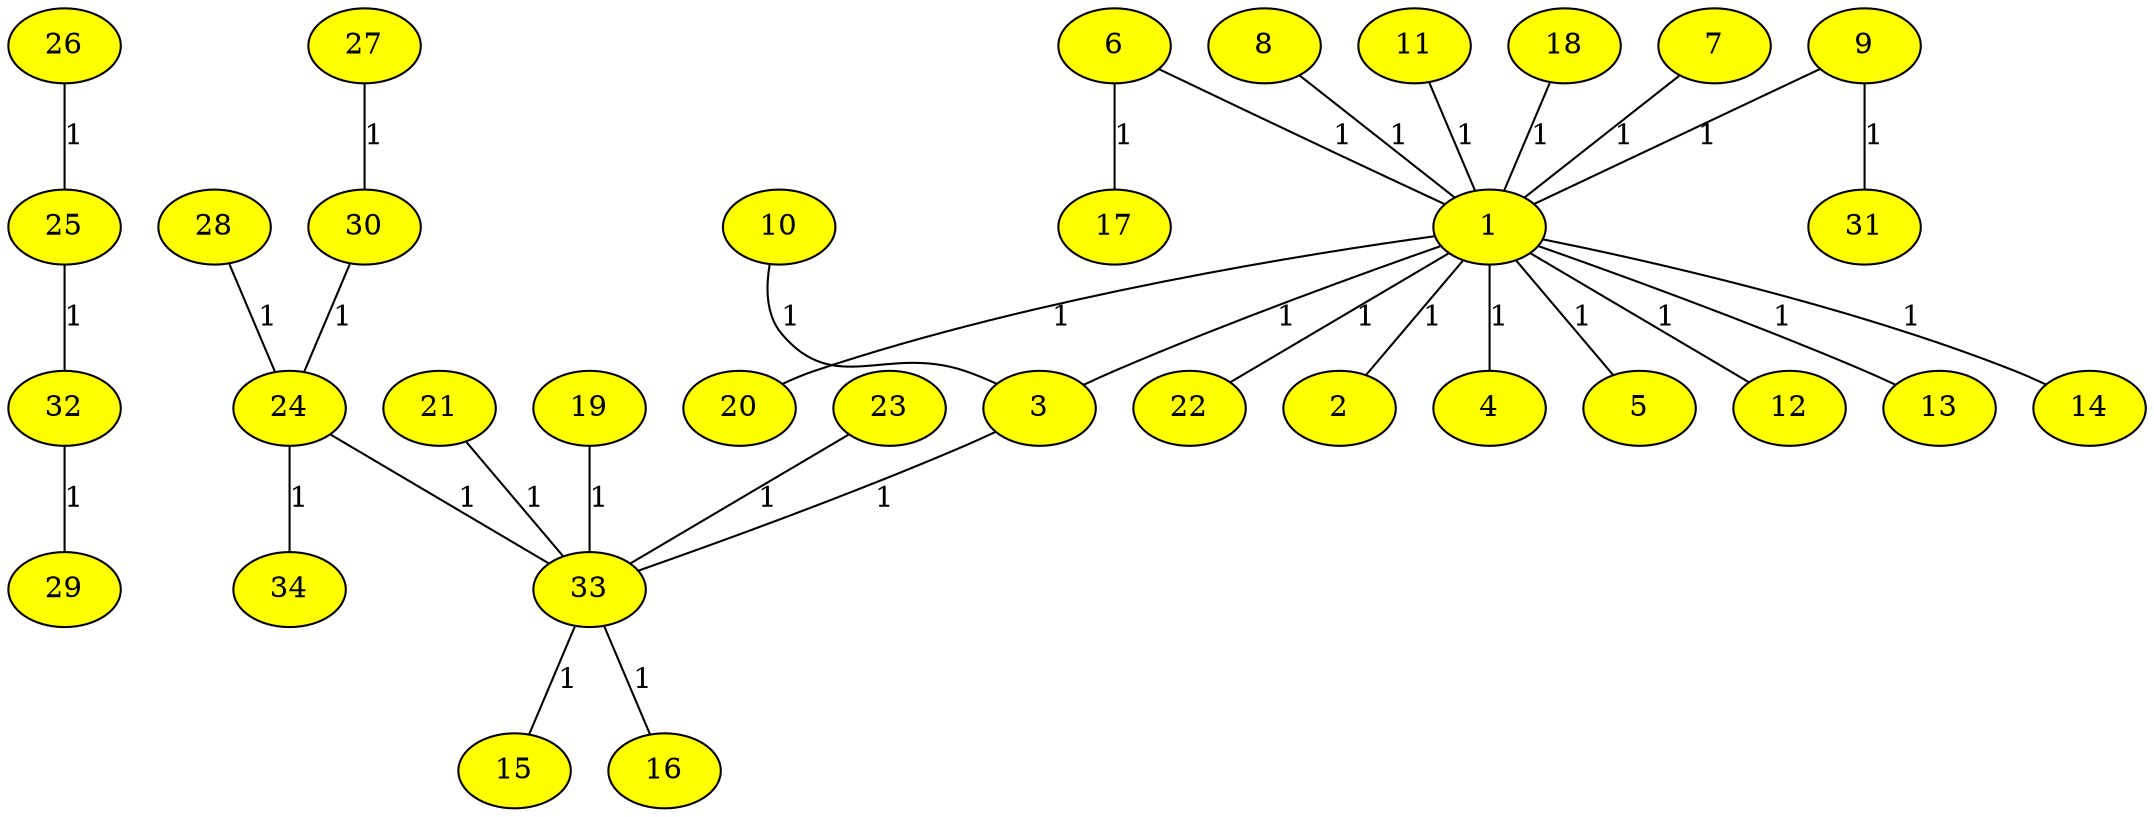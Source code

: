 graph graphutils
{
  splines=true;
  node [ color = black, fillcolor = white, style = filled ];
  "26" -- "25" [w=1,label=1];
  "26" [fillcolor="#ffff00"];
  "25" -- "32" [w=1,label=1];
  "25" [fillcolor="#ffff00"];
  "6" -- "1" [w=1,label=1];
  "6" -- "17" [w=1,label=1];
  "6" [fillcolor="#ffff00"];
  "18" -- "1" [w=1,label=1];
  "18" [fillcolor="#ffff00"];
  "7" -- "1" [w=1,label=1];
  "7" [fillcolor="#ffff00"];
  "17" [fillcolor="#ffff00"];
  "28" -- "24" [w=1,label=1];
  "28" [fillcolor="#ffff00"];
  "8" -- "1" [w=1,label=1];
  "8" [fillcolor="#ffff00"];
  "27" -- "30" [w=1,label=1];
  "27" [fillcolor="#ffff00"];
  "11" -- "1" [w=1,label=1];
  "11" [fillcolor="#ffff00"];
  "9" -- "1" [w=1,label=1];
  "9" -- "31" [w=1,label=1];
  "9" [fillcolor="#ffff00"];
  "10" -- "3" [w=1,label=1];
  "10" [fillcolor="#ffff00"];
  "21" -- "33" [w=1,label=1];
  "21" [fillcolor="#ffff00"];
  "1" -- "2" [w=1,label=1];
  "1" -- "3" [w=1,label=1];
  "1" -- "4" [w=1,label=1];
  "1" -- "5" [w=1,label=1];
  "1" -- "12" [w=1,label=1];
  "1" -- "13" [w=1,label=1];
  "1" -- "14" [w=1,label=1];
  "1" -- "20" [w=1,label=1];
  "1" -- "22" [w=1,label=1];
  "1" [fillcolor="#ffff00"];
  "19" -- "33" [w=1,label=1];
  "19" [fillcolor="#ffff00"];
  "32" -- "29" [w=1,label=1];
  "32" [fillcolor="#ffff00"];
  "20" [fillcolor="#ffff00"];
  "14" [fillcolor="#ffff00"];
  "31" [fillcolor="#ffff00"];
  "29" [fillcolor="#ffff00"];
  "2" [fillcolor="#ffff00"];
  "30" -- "24" [w=1,label=1];
  "30" [fillcolor="#ffff00"];
  "13" [fillcolor="#ffff00"];
  "24" -- "33" [w=1,label=1];
  "24" -- "34" [w=1,label=1];
  "24" [fillcolor="#ffff00"];
  "12" [fillcolor="#ffff00"];
  "3" -- "33" [w=1,label=1];
  "3" [fillcolor="#ffff00"];
  "23" -- "33" [w=1,label=1];
  "23" [fillcolor="#ffff00"];
  "34" [fillcolor="#ffff00"];
  "22" [fillcolor="#ffff00"];
  "4" [fillcolor="#ffff00"];
  "33" -- "15" [w=1,label=1];
  "33" -- "16" [w=1,label=1];
  "33" [fillcolor="#ffff00"];
  "16" [fillcolor="#ffff00"];
  "5" [fillcolor="#ffff00"];
  "15" [fillcolor="#ffff00"];
}
